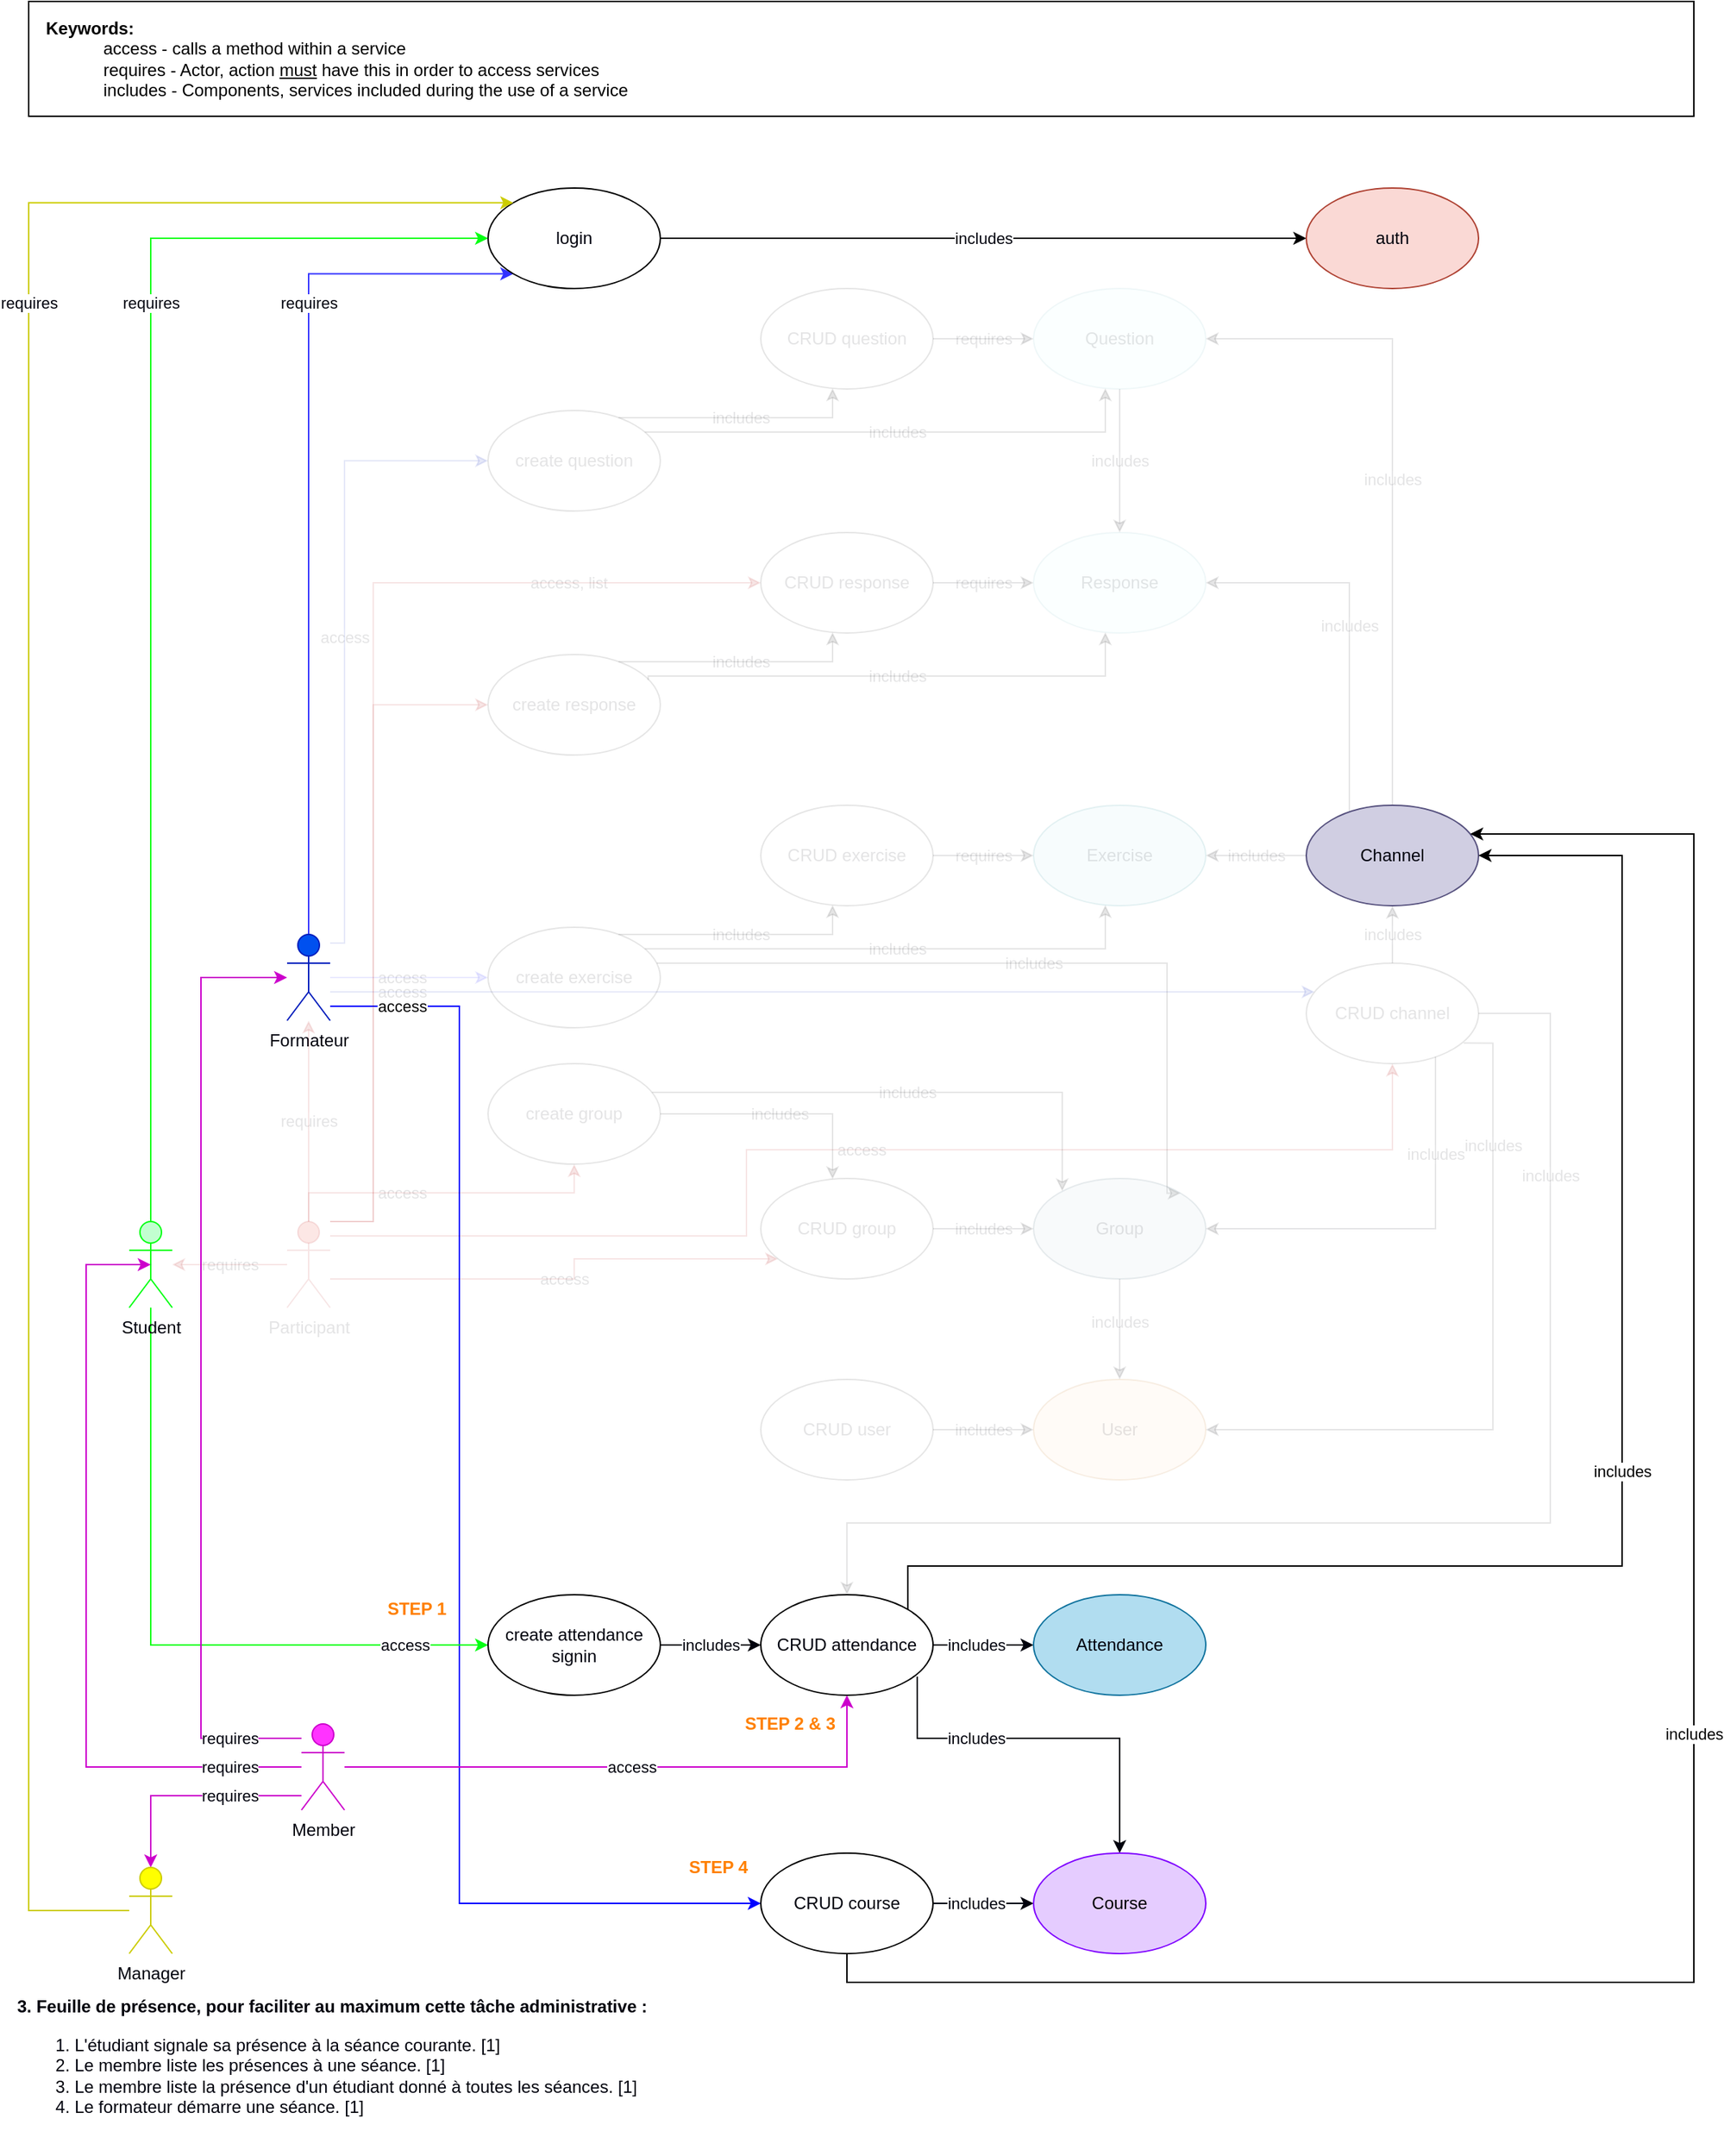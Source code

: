 <mxfile version="14.4.3" type="device"><diagram id="8VB8iuCWq6ncULq7JExO" name="Page-1"><mxGraphModel dx="3184" dy="2364" grid="1" gridSize="10" guides="1" tooltips="1" connect="1" arrows="1" fold="1" page="1" pageScale="1" pageWidth="850" pageHeight="1100" math="0" shadow="0"><root><mxCell id="0"/><mxCell id="1" parent="0"/><mxCell id="kcc16ZzfIbuYTJM_AT6h-113" value="access" style="edgeStyle=orthogonalEdgeStyle;rounded=0;orthogonalLoop=1;jettySize=auto;html=1;strokeColor=#001DBC;fillColor=#0050ef;fillOpacity=10;strokeOpacity=10;fontColor=#00020D;textOpacity=10;" parent="1" source="kcc16ZzfIbuYTJM_AT6h-3" target="kcc16ZzfIbuYTJM_AT6h-62" edge="1"><mxGeometry x="-0.854" relative="1" as="geometry"><Array as="points"><mxPoint x="-410" y="-360"/><mxPoint x="-410" y="-360"/></Array><mxPoint as="offset"/></mxGeometry></mxCell><mxCell id="kcc16ZzfIbuYTJM_AT6h-81" value="create response" style="ellipse;whiteSpace=wrap;html=1;strokeOpacity=10;fillOpacity=10;fontColor=#00020D;textOpacity=10;" parent="1" vertex="1"><mxGeometry x="-400" y="-595" width="120" height="70" as="geometry"/></mxCell><mxCell id="kcc16ZzfIbuYTJM_AT6h-1" value="Exercise" style="ellipse;whiteSpace=wrap;html=1;fillColor=#b0e3e6;strokeColor=#0e8088;fillOpacity=10;strokeOpacity=10;fontColor=#00020D;textOpacity=10;" parent="1" vertex="1"><mxGeometry x="-20" y="-490" width="120" height="70" as="geometry"/></mxCell><mxCell id="kcc16ZzfIbuYTJM_AT6h-30" value="access" style="edgeStyle=orthogonalEdgeStyle;rounded=0;orthogonalLoop=1;jettySize=auto;html=1;fillColor=#dae8fc;strokeColor=#3333FF;fillOpacity=10;strokeOpacity=10;fontColor=#00020D;textOpacity=10;" parent="1" source="kcc16ZzfIbuYTJM_AT6h-3" target="kcc16ZzfIbuYTJM_AT6h-4" edge="1"><mxGeometry x="-0.091" relative="1" as="geometry"><mxPoint as="offset"/></mxGeometry></mxCell><mxCell id="kcc16ZzfIbuYTJM_AT6h-31" style="edgeStyle=orthogonalEdgeStyle;rounded=0;orthogonalLoop=1;jettySize=auto;html=1;fillColor=#dae8fc;strokeColor=#3333FF;entryX=0;entryY=1;entryDx=0;entryDy=0;fillOpacity=100;strokeOpacity=100;fontColor=#00020D;" parent="1" source="kcc16ZzfIbuYTJM_AT6h-3" target="kcc16ZzfIbuYTJM_AT6h-6" edge="1"><mxGeometry relative="1" as="geometry"><Array as="points"><mxPoint x="-525" y="-860"/></Array></mxGeometry></mxCell><mxCell id="kcc16ZzfIbuYTJM_AT6h-52" value="requires" style="edgeLabel;html=1;align=center;verticalAlign=middle;resizable=0;points=[];fillOpacity=10;strokeOpacity=10;fontColor=#00020D;" parent="kcc16ZzfIbuYTJM_AT6h-31" vertex="1" connectable="0"><mxGeometry x="-0.198" y="-2" relative="1" as="geometry"><mxPoint x="-2" y="-198" as="offset"/></mxGeometry></mxCell><mxCell id="kcc16ZzfIbuYTJM_AT6h-76" value="access" style="edgeStyle=orthogonalEdgeStyle;rounded=0;orthogonalLoop=1;jettySize=auto;html=1;strokeColor=#001DBC;fillColor=#0050ef;strokeOpacity=10;fillOpacity=10;fontColor=#00020D;textOpacity=10;" parent="1" source="kcc16ZzfIbuYTJM_AT6h-3" target="kcc16ZzfIbuYTJM_AT6h-74" edge="1"><mxGeometry relative="1" as="geometry"><Array as="points"><mxPoint x="-500" y="-394"/><mxPoint x="-500" y="-730"/></Array></mxGeometry></mxCell><mxCell id="DCwTJGedkJfFXnzm54dH-21" value="access" style="edgeStyle=orthogonalEdgeStyle;rounded=0;orthogonalLoop=1;jettySize=auto;html=1;fontColor=#000000;strokeColor=#0000FF;fillOpacity=100;strokeOpacity=100;" edge="1" parent="1" source="kcc16ZzfIbuYTJM_AT6h-3" target="DCwTJGedkJfFXnzm54dH-5"><mxGeometry x="-0.892" relative="1" as="geometry"><Array as="points"><mxPoint x="-420" y="-350"/><mxPoint x="-420" y="275"/></Array><mxPoint as="offset"/></mxGeometry></mxCell><mxCell id="kcc16ZzfIbuYTJM_AT6h-3" value="Formateur" style="shape=umlActor;verticalLabelPosition=bottom;verticalAlign=top;html=1;outlineConnect=0;align=center;fillColor=#0050ef;strokeColor=#001DBC;fillOpacity=100;strokeOpacity=100;fontColor=#00020D;" parent="1" vertex="1"><mxGeometry x="-540" y="-400" width="30" height="60" as="geometry"/></mxCell><mxCell id="kcc16ZzfIbuYTJM_AT6h-36" value="includes" style="edgeStyle=orthogonalEdgeStyle;rounded=0;orthogonalLoop=1;jettySize=auto;html=1;fillOpacity=10;strokeOpacity=10;fontColor=#00020D;textOpacity=10;" parent="1" source="kcc16ZzfIbuYTJM_AT6h-4" target="kcc16ZzfIbuYTJM_AT6h-1" edge="1"><mxGeometry relative="1" as="geometry"><Array as="points"><mxPoint x="30" y="-390"/></Array></mxGeometry></mxCell><mxCell id="kcc16ZzfIbuYTJM_AT6h-38" value="includes" style="edgeStyle=orthogonalEdgeStyle;rounded=0;orthogonalLoop=1;jettySize=auto;html=1;fillOpacity=10;strokeOpacity=10;fontColor=#00020D;textOpacity=10;" parent="1" source="kcc16ZzfIbuYTJM_AT6h-4" target="kcc16ZzfIbuYTJM_AT6h-16" edge="1"><mxGeometry relative="1" as="geometry"><Array as="points"><mxPoint x="-160" y="-400"/></Array></mxGeometry></mxCell><mxCell id="kcc16ZzfIbuYTJM_AT6h-39" value="includes" style="edgeStyle=orthogonalEdgeStyle;rounded=0;orthogonalLoop=1;jettySize=auto;html=1;entryX=1;entryY=0;entryDx=0;entryDy=0;fillOpacity=10;strokeOpacity=10;fontColor=#00020D;textOpacity=10;" parent="1" source="kcc16ZzfIbuYTJM_AT6h-4" target="kcc16ZzfIbuYTJM_AT6h-8" edge="1"><mxGeometry relative="1" as="geometry"><Array as="points"><mxPoint x="73" y="-380"/></Array></mxGeometry></mxCell><mxCell id="kcc16ZzfIbuYTJM_AT6h-9" value="includes" style="edgeStyle=orthogonalEdgeStyle;rounded=0;orthogonalLoop=1;jettySize=auto;html=1;fillOpacity=100;strokeOpacity=100;fontColor=#00020D;" parent="1" source="kcc16ZzfIbuYTJM_AT6h-6" target="kcc16ZzfIbuYTJM_AT6h-7" edge="1"><mxGeometry relative="1" as="geometry"/></mxCell><mxCell id="kcc16ZzfIbuYTJM_AT6h-6" value="login" style="ellipse;whiteSpace=wrap;html=1;fillOpacity=100;strokeOpacity=100;fontColor=#00020D;" parent="1" vertex="1"><mxGeometry x="-400" y="-920" width="120" height="70" as="geometry"/></mxCell><mxCell id="kcc16ZzfIbuYTJM_AT6h-7" value="&lt;span style=&quot;font-weight: normal&quot;&gt;auth&lt;/span&gt;" style="ellipse;whiteSpace=wrap;html=1;fontStyle=1;fillColor=#fad9d5;strokeColor=#ae4132;fillOpacity=100;strokeOpacity=100;fontColor=#00020D;" parent="1" vertex="1"><mxGeometry x="170" y="-920" width="120" height="70" as="geometry"/></mxCell><mxCell id="kcc16ZzfIbuYTJM_AT6h-49" value="includes" style="edgeStyle=orthogonalEdgeStyle;rounded=0;orthogonalLoop=1;jettySize=auto;html=1;strokeColor=#00020D;fillOpacity=10;strokeOpacity=10;fontColor=#00020D;textOpacity=10;" parent="1" source="kcc16ZzfIbuYTJM_AT6h-8" target="kcc16ZzfIbuYTJM_AT6h-47" edge="1"><mxGeometry x="-0.143" relative="1" as="geometry"><mxPoint x="30" y="-120" as="sourcePoint"/><Array as="points"/><mxPoint as="offset"/></mxGeometry></mxCell><mxCell id="kcc16ZzfIbuYTJM_AT6h-8" value="Group" style="ellipse;whiteSpace=wrap;html=1;fillColor=#bac8d3;strokeColor=#23445d;fillOpacity=10;strokeOpacity=10;fontColor=#00020D;textOpacity=10;" parent="1" vertex="1"><mxGeometry x="-20" y="-230" width="120" height="70" as="geometry"/></mxCell><mxCell id="kcc16ZzfIbuYTJM_AT6h-109" value="requires" style="edgeStyle=orthogonalEdgeStyle;rounded=0;orthogonalLoop=1;jettySize=auto;html=1;strokeColor=#00020D;fillOpacity=10;strokeOpacity=10;fontColor=#00020D;textOpacity=10;" parent="1" source="kcc16ZzfIbuYTJM_AT6h-16" target="kcc16ZzfIbuYTJM_AT6h-1" edge="1"><mxGeometry relative="1" as="geometry"/></mxCell><mxCell id="kcc16ZzfIbuYTJM_AT6h-16" value="CRUD exercise" style="ellipse;whiteSpace=wrap;html=1;fillOpacity=10;strokeOpacity=10;fontColor=#00020D;textOpacity=10;" parent="1" vertex="1"><mxGeometry x="-210" y="-490" width="120" height="70" as="geometry"/></mxCell><mxCell id="kcc16ZzfIbuYTJM_AT6h-22" style="edgeStyle=orthogonalEdgeStyle;rounded=0;orthogonalLoop=1;jettySize=auto;html=1;entryX=0;entryY=0.5;entryDx=0;entryDy=0;fillColor=#d5e8d4;strokeColor=#03FF13;strokeOpacity=100;fillOpacity=100;fontColor=#00020D;" parent="1" source="kcc16ZzfIbuYTJM_AT6h-19" target="kcc16ZzfIbuYTJM_AT6h-6" edge="1"><mxGeometry relative="1" as="geometry"><Array as="points"><mxPoint x="-635" y="-885"/></Array></mxGeometry></mxCell><mxCell id="kcc16ZzfIbuYTJM_AT6h-50" value="requires" style="edgeLabel;html=1;align=center;verticalAlign=middle;resizable=0;points=[];fillOpacity=10;strokeOpacity=10;fontColor=#00020D;" parent="kcc16ZzfIbuYTJM_AT6h-22" vertex="1" connectable="0"><mxGeometry x="-0.153" y="-4" relative="1" as="geometry"><mxPoint x="-4" y="-251" as="offset"/></mxGeometry></mxCell><mxCell id="kcc16ZzfIbuYTJM_AT6h-44" value="&lt;meta charset=&quot;utf-8&quot;&gt;&lt;span style=&quot;font-family: helvetica; font-size: 11px; font-style: normal; font-weight: 400; letter-spacing: normal; text-align: center; text-indent: 0px; text-transform: none; word-spacing: 0px; background-color: rgb(255, 255, 255); display: inline; float: none;&quot;&gt;access&lt;/span&gt;" style="edgeStyle=orthogonalEdgeStyle;rounded=0;orthogonalLoop=1;jettySize=auto;html=1;fillColor=#e51400;strokeColor=#B20000;fillOpacity=10;strokeOpacity=10;fontColor=#00020D;textOpacity=10;" parent="1" source="kcc16ZzfIbuYTJM_AT6h-18" target="kcc16ZzfIbuYTJM_AT6h-26" edge="1"><mxGeometry x="-0.244" relative="1" as="geometry"><Array as="points"><mxPoint x="-525" y="-220"/><mxPoint x="-340" y="-220"/></Array><mxPoint as="offset"/></mxGeometry></mxCell><mxCell id="kcc16ZzfIbuYTJM_AT6h-53" value="requires" style="edgeStyle=orthogonalEdgeStyle;rounded=0;orthogonalLoop=1;jettySize=auto;html=1;strokeColor=#B20000;fillColor=#e51400;fillOpacity=10;strokeOpacity=10;fontColor=#00020D;textOpacity=10;" parent="1" source="kcc16ZzfIbuYTJM_AT6h-18" target="kcc16ZzfIbuYTJM_AT6h-3" edge="1"><mxGeometry relative="1" as="geometry"/></mxCell><mxCell id="kcc16ZzfIbuYTJM_AT6h-54" value="requires" style="edgeStyle=orthogonalEdgeStyle;rounded=0;orthogonalLoop=1;jettySize=auto;html=1;strokeColor=#B20000;fillColor=#e51400;strokeOpacity=10;fillOpacity=10;fontColor=#00020D;textOpacity=10;" parent="1" source="kcc16ZzfIbuYTJM_AT6h-18" target="kcc16ZzfIbuYTJM_AT6h-19" edge="1"><mxGeometry relative="1" as="geometry"/></mxCell><mxCell id="kcc16ZzfIbuYTJM_AT6h-59" value="access" style="edgeStyle=orthogonalEdgeStyle;rounded=0;orthogonalLoop=1;jettySize=auto;html=1;strokeColor=#B20000;fillColor=#e51400;fillOpacity=10;strokeOpacity=10;fontColor=#00020D;textOpacity=10;" parent="1" source="kcc16ZzfIbuYTJM_AT6h-18" target="kcc16ZzfIbuYTJM_AT6h-33" edge="1"><mxGeometry relative="1" as="geometry"><mxPoint x="-510.0" y="-159.996" as="sourcePoint"/><mxPoint x="-210.0" y="-174.276" as="targetPoint"/><Array as="points"><mxPoint x="-340" y="-160"/><mxPoint x="-340" y="-174"/></Array></mxGeometry></mxCell><mxCell id="kcc16ZzfIbuYTJM_AT6h-66" value="access" style="edgeStyle=orthogonalEdgeStyle;rounded=0;orthogonalLoop=1;jettySize=auto;html=1;strokeColor=#B20000;fillColor=#e51400;fillOpacity=10;strokeOpacity=10;fontColor=#00020D;textOpacity=10;" parent="1" source="kcc16ZzfIbuYTJM_AT6h-18" target="kcc16ZzfIbuYTJM_AT6h-62" edge="1"><mxGeometry relative="1" as="geometry"><Array as="points"><mxPoint x="-220" y="-190"/><mxPoint x="-220" y="-250"/><mxPoint x="230" y="-250"/></Array></mxGeometry></mxCell><mxCell id="kcc16ZzfIbuYTJM_AT6h-85" style="edgeStyle=orthogonalEdgeStyle;rounded=0;orthogonalLoop=1;jettySize=auto;html=1;strokeColor=#B20000;fillColor=#e51400;fillOpacity=10;strokeOpacity=10;fontColor=#00020D;textOpacity=10;" parent="1" source="kcc16ZzfIbuYTJM_AT6h-18" target="kcc16ZzfIbuYTJM_AT6h-81" edge="1"><mxGeometry relative="1" as="geometry"><Array as="points"><mxPoint x="-480" y="-200"/><mxPoint x="-480" y="-560"/></Array></mxGeometry></mxCell><mxCell id="kcc16ZzfIbuYTJM_AT6h-87" value="access, list" style="edgeStyle=orthogonalEdgeStyle;rounded=0;orthogonalLoop=1;jettySize=auto;html=1;strokeColor=#B20000;fillColor=#e51400;strokeOpacity=10;fillOpacity=10;fontColor=#00020D;textOpacity=10;" parent="1" source="kcc16ZzfIbuYTJM_AT6h-18" target="kcc16ZzfIbuYTJM_AT6h-82" edge="1"><mxGeometry x="0.639" relative="1" as="geometry"><Array as="points"><mxPoint x="-480" y="-200"/><mxPoint x="-480" y="-645"/></Array><mxPoint as="offset"/></mxGeometry></mxCell><mxCell id="kcc16ZzfIbuYTJM_AT6h-18" value="Participant" style="shape=umlActor;verticalLabelPosition=bottom;verticalAlign=top;html=1;outlineConnect=0;align=center;fillColor=#e51400;strokeColor=#B20000;strokeOpacity=10;fillOpacity=10;fontColor=#00020D;textOpacity=10;" parent="1" vertex="1"><mxGeometry x="-540" y="-200" width="30" height="60" as="geometry"/></mxCell><mxCell id="DCwTJGedkJfFXnzm54dH-2" value="access" style="edgeStyle=orthogonalEdgeStyle;rounded=0;orthogonalLoop=1;jettySize=auto;html=1;fontColor=#00020D;strokeColor=#03FF13;fillOpacity=100;strokeOpacity=100;" edge="1" parent="1" source="kcc16ZzfIbuYTJM_AT6h-19" target="DCwTJGedkJfFXnzm54dH-1"><mxGeometry x="0.75" relative="1" as="geometry"><Array as="points"><mxPoint x="-635" y="95"/></Array><mxPoint as="offset"/></mxGeometry></mxCell><mxCell id="kcc16ZzfIbuYTJM_AT6h-19" value="Student" style="shape=umlActor;verticalLabelPosition=bottom;verticalAlign=top;html=1;outlineConnect=0;align=center;fillColor=#C2FFD0;strokeOpacity=100;fillOpacity=100;fontColor=#00020D;strokeColor=#03FF13;" parent="1" vertex="1"><mxGeometry x="-650" y="-200" width="30" height="60" as="geometry"/></mxCell><mxCell id="kcc16ZzfIbuYTJM_AT6h-34" value="includes" style="edgeStyle=orthogonalEdgeStyle;rounded=0;orthogonalLoop=1;jettySize=auto;html=1;fillOpacity=10;strokeOpacity=10;fontColor=#00020D;textOpacity=10;" parent="1" source="kcc16ZzfIbuYTJM_AT6h-26" target="kcc16ZzfIbuYTJM_AT6h-8" edge="1"><mxGeometry relative="1" as="geometry"><Array as="points"><mxPoint y="-290"/></Array></mxGeometry></mxCell><mxCell id="kcc16ZzfIbuYTJM_AT6h-35" value="includes" style="edgeStyle=orthogonalEdgeStyle;rounded=0;orthogonalLoop=1;jettySize=auto;html=1;fillOpacity=10;strokeOpacity=10;fontColor=#00020D;textOpacity=10;" parent="1" source="kcc16ZzfIbuYTJM_AT6h-26" target="kcc16ZzfIbuYTJM_AT6h-33" edge="1"><mxGeometry relative="1" as="geometry"><Array as="points"><mxPoint x="-160" y="-275"/></Array></mxGeometry></mxCell><mxCell id="kcc16ZzfIbuYTJM_AT6h-26" value="create group" style="ellipse;whiteSpace=wrap;html=1;fillOpacity=10;strokeOpacity=10;fontColor=#00020D;textOpacity=10;" parent="1" vertex="1"><mxGeometry x="-400" y="-310" width="120" height="70" as="geometry"/></mxCell><mxCell id="kcc16ZzfIbuYTJM_AT6h-61" value="includes" style="edgeStyle=orthogonalEdgeStyle;rounded=0;orthogonalLoop=1;jettySize=auto;html=1;strokeColor=#00020D;fillOpacity=10;strokeOpacity=10;fontColor=#00020D;textOpacity=10;" parent="1" source="kcc16ZzfIbuYTJM_AT6h-33" target="kcc16ZzfIbuYTJM_AT6h-8" edge="1"><mxGeometry relative="1" as="geometry"/></mxCell><mxCell id="kcc16ZzfIbuYTJM_AT6h-33" value="CRUD group" style="ellipse;whiteSpace=wrap;html=1;fillOpacity=10;strokeOpacity=10;fontColor=#00020D;textOpacity=10;" parent="1" vertex="1"><mxGeometry x="-210" y="-230" width="120" height="70" as="geometry"/></mxCell><mxCell id="kcc16ZzfIbuYTJM_AT6h-114" value="includes" style="edgeStyle=orthogonalEdgeStyle;rounded=0;orthogonalLoop=1;jettySize=auto;html=1;strokeColor=#00020D;fillOpacity=10;strokeOpacity=10;fontColor=#00020D;textOpacity=10;" parent="1" source="kcc16ZzfIbuYTJM_AT6h-46" target="kcc16ZzfIbuYTJM_AT6h-47" edge="1"><mxGeometry relative="1" as="geometry"/></mxCell><mxCell id="kcc16ZzfIbuYTJM_AT6h-46" value="CRUD user" style="ellipse;whiteSpace=wrap;html=1;fillOpacity=10;strokeOpacity=10;fontColor=#00020D;textOpacity=10;" parent="1" vertex="1"><mxGeometry x="-210" y="-90" width="120" height="70" as="geometry"/></mxCell><mxCell id="kcc16ZzfIbuYTJM_AT6h-47" value="User" style="ellipse;whiteSpace=wrap;html=1;fillColor=#fad7ac;strokeColor=#b46504;fillOpacity=10;strokeOpacity=10;fontColor=#00020D;textOpacity=10;" parent="1" vertex="1"><mxGeometry x="-20" y="-90" width="120" height="70" as="geometry"/></mxCell><mxCell id="kcc16ZzfIbuYTJM_AT6h-56" value="&lt;span&gt;STEP 1&lt;/span&gt;" style="text;html=1;align=center;verticalAlign=middle;resizable=0;points=[];autosize=1;fillOpacity=100;strokeOpacity=100;fontColor=#FF8000;fontStyle=1;" parent="1" vertex="1"><mxGeometry x="-480" y="60" width="60" height="20" as="geometry"/></mxCell><mxCell id="kcc16ZzfIbuYTJM_AT6h-68" value="includes" style="edgeStyle=orthogonalEdgeStyle;rounded=0;orthogonalLoop=1;jettySize=auto;html=1;strokeColor=#00020D;fillOpacity=10;strokeOpacity=10;fontColor=#00020D;textOpacity=10;" parent="1" source="kcc16ZzfIbuYTJM_AT6h-62" target="kcc16ZzfIbuYTJM_AT6h-63" edge="1"><mxGeometry relative="1" as="geometry"/></mxCell><mxCell id="kcc16ZzfIbuYTJM_AT6h-110" value="includes" style="edgeStyle=orthogonalEdgeStyle;rounded=0;orthogonalLoop=1;jettySize=auto;html=1;strokeColor=#00020D;fillOpacity=10;strokeOpacity=10;fontColor=#00020D;textOpacity=10;" parent="1" source="kcc16ZzfIbuYTJM_AT6h-62" target="kcc16ZzfIbuYTJM_AT6h-8" edge="1"><mxGeometry x="-0.515" relative="1" as="geometry"><Array as="points"><mxPoint x="260" y="-345"/><mxPoint x="260" y="-195"/></Array><mxPoint as="offset"/></mxGeometry></mxCell><mxCell id="kcc16ZzfIbuYTJM_AT6h-111" value="includes" style="edgeStyle=orthogonalEdgeStyle;rounded=0;orthogonalLoop=1;jettySize=auto;html=1;strokeColor=#00020D;fillOpacity=10;strokeOpacity=10;fontColor=#00020D;exitX=0.914;exitY=0.795;exitDx=0;exitDy=0;exitPerimeter=0;textOpacity=10;" parent="1" source="kcc16ZzfIbuYTJM_AT6h-62" target="kcc16ZzfIbuYTJM_AT6h-47" edge="1"><mxGeometry x="-0.627" relative="1" as="geometry"><Array as="points"><mxPoint x="300" y="-324"/><mxPoint x="300" y="-55"/></Array><mxPoint as="offset"/></mxGeometry></mxCell><mxCell id="kcc16ZzfIbuYTJM_AT6h-118" value="includes" style="edgeStyle=orthogonalEdgeStyle;rounded=0;orthogonalLoop=1;jettySize=auto;html=1;strokeColor=#00020D;fillOpacity=10;strokeOpacity=10;fontColor=#00020D;textOpacity=10;" parent="1" source="kcc16ZzfIbuYTJM_AT6h-62" target="kcc16ZzfIbuYTJM_AT6h-116" edge="1"><mxGeometry x="-0.655" relative="1" as="geometry"><Array as="points"><mxPoint x="340" y="-345"/><mxPoint x="340" y="10"/><mxPoint x="-150" y="10"/></Array><mxPoint as="offset"/></mxGeometry></mxCell><mxCell id="kcc16ZzfIbuYTJM_AT6h-62" value="CRUD channel" style="ellipse;whiteSpace=wrap;html=1;fillOpacity=10;strokeOpacity=10;fontColor=#00020D;textOpacity=10;" parent="1" vertex="1"><mxGeometry x="170" y="-380" width="120" height="70" as="geometry"/></mxCell><mxCell id="kcc16ZzfIbuYTJM_AT6h-90" value="includes" style="edgeStyle=orthogonalEdgeStyle;rounded=0;orthogonalLoop=1;jettySize=auto;html=1;strokeColor=#00020D;fillOpacity=10;strokeOpacity=10;fontColor=#00020D;textOpacity=10;" parent="1" source="kcc16ZzfIbuYTJM_AT6h-63" target="kcc16ZzfIbuYTJM_AT6h-1" edge="1"><mxGeometry relative="1" as="geometry"/></mxCell><mxCell id="kcc16ZzfIbuYTJM_AT6h-91" value="includes" style="edgeStyle=orthogonalEdgeStyle;rounded=0;orthogonalLoop=1;jettySize=auto;html=1;strokeColor=#00020D;fillOpacity=10;strokeOpacity=10;fontColor=#00020D;textOpacity=10;" parent="1" source="kcc16ZzfIbuYTJM_AT6h-63" target="kcc16ZzfIbuYTJM_AT6h-83" edge="1"><mxGeometry relative="1" as="geometry"><Array as="points"><mxPoint x="200" y="-645"/></Array></mxGeometry></mxCell><mxCell id="kcc16ZzfIbuYTJM_AT6h-92" value="includes" style="edgeStyle=orthogonalEdgeStyle;rounded=0;orthogonalLoop=1;jettySize=auto;html=1;strokeColor=#00020D;fillOpacity=10;strokeOpacity=10;fontColor=#00020D;textOpacity=10;" parent="1" source="kcc16ZzfIbuYTJM_AT6h-63" target="kcc16ZzfIbuYTJM_AT6h-77" edge="1"><mxGeometry relative="1" as="geometry"><Array as="points"><mxPoint x="230" y="-815"/></Array></mxGeometry></mxCell><mxCell id="kcc16ZzfIbuYTJM_AT6h-63" value="Channel" style="ellipse;whiteSpace=wrap;html=1;fillColor=#d0cee2;strokeColor=#56517e;fillOpacity=100;strokeOpacity=100;fontColor=#00020D;" parent="1" vertex="1"><mxGeometry x="170" y="-490" width="120" height="70" as="geometry"/></mxCell><mxCell id="kcc16ZzfIbuYTJM_AT6h-69" value="&lt;div&gt;&lt;div&gt;&lt;b&gt;3. Feuille de présence, pour faciliter au maximum cette tâche administrative :&lt;/b&gt;&lt;/div&gt;&lt;div&gt;&lt;ol&gt;&lt;li&gt;L'étudiant signale sa présence à la séance courante. [1]&lt;/li&gt;&lt;li&gt;Le membre liste les présences à une séance. [1]&lt;/li&gt;&lt;li&gt;Le membre liste la présence d'un étudiant donné à toutes les séances. [1]&lt;/li&gt;&lt;li&gt;Le formateur démarre une séance. [1]&lt;/li&gt;&lt;/ol&gt;&lt;/div&gt;&lt;/div&gt;&lt;div&gt;&lt;br&gt;&lt;/div&gt;" style="text;html=1;align=left;verticalAlign=middle;resizable=0;points=[];autosize=1;fillOpacity=100;strokeOpacity=100;fontColor=#00020D;" parent="1" vertex="1"><mxGeometry x="-730" y="340" width="450" height="110" as="geometry"/></mxCell><mxCell id="kcc16ZzfIbuYTJM_AT6h-71" value="includes" style="edgeStyle=orthogonalEdgeStyle;rounded=0;orthogonalLoop=1;jettySize=auto;html=1;strokeOpacity=10;fillOpacity=10;fontColor=#00020D;textOpacity=10;" parent="1" source="kcc16ZzfIbuYTJM_AT6h-74" target="kcc16ZzfIbuYTJM_AT6h-77" edge="1"><mxGeometry relative="1" as="geometry"><Array as="points"><mxPoint x="30" y="-750"/></Array></mxGeometry></mxCell><mxCell id="kcc16ZzfIbuYTJM_AT6h-72" value="includes" style="edgeStyle=orthogonalEdgeStyle;rounded=0;orthogonalLoop=1;jettySize=auto;html=1;fillOpacity=10;strokeOpacity=10;fontColor=#00020D;textOpacity=10;" parent="1" source="kcc16ZzfIbuYTJM_AT6h-74" target="kcc16ZzfIbuYTJM_AT6h-75" edge="1"><mxGeometry relative="1" as="geometry"><Array as="points"><mxPoint x="-160" y="-760"/></Array></mxGeometry></mxCell><mxCell id="kcc16ZzfIbuYTJM_AT6h-74" value="create question" style="ellipse;whiteSpace=wrap;html=1;strokeOpacity=10;fillOpacity=10;fontColor=#00020D;textOpacity=10;" parent="1" vertex="1"><mxGeometry x="-400" y="-765" width="120" height="70" as="geometry"/></mxCell><mxCell id="kcc16ZzfIbuYTJM_AT6h-107" value="requires" style="edgeStyle=orthogonalEdgeStyle;rounded=0;orthogonalLoop=1;jettySize=auto;html=1;strokeColor=#00020D;strokeOpacity=10;fillOpacity=10;fontColor=#00020D;textOpacity=10;" parent="1" source="kcc16ZzfIbuYTJM_AT6h-75" target="kcc16ZzfIbuYTJM_AT6h-77" edge="1"><mxGeometry relative="1" as="geometry"/></mxCell><mxCell id="kcc16ZzfIbuYTJM_AT6h-75" value="CRUD question" style="ellipse;whiteSpace=wrap;html=1;strokeOpacity=10;fillOpacity=10;fontColor=#00020D;textOpacity=10;" parent="1" vertex="1"><mxGeometry x="-210" y="-850" width="120" height="70" as="geometry"/></mxCell><mxCell id="kcc16ZzfIbuYTJM_AT6h-84" value="includes" style="edgeStyle=orthogonalEdgeStyle;rounded=0;orthogonalLoop=1;jettySize=auto;html=1;strokeColor=#00020D;fillOpacity=10;strokeOpacity=10;fontColor=#00020D;textOpacity=10;" parent="1" source="kcc16ZzfIbuYTJM_AT6h-77" target="kcc16ZzfIbuYTJM_AT6h-83" edge="1"><mxGeometry relative="1" as="geometry"><mxPoint as="offset"/></mxGeometry></mxCell><mxCell id="kcc16ZzfIbuYTJM_AT6h-77" value="Question" style="ellipse;whiteSpace=wrap;html=1;fillColor=#D9F9FF;strokeColor=#76ADB5;fillOpacity=10;strokeOpacity=10;fontColor=#00020D;textOpacity=10;" parent="1" vertex="1"><mxGeometry x="-20" y="-850" width="120" height="70" as="geometry"/></mxCell><mxCell id="kcc16ZzfIbuYTJM_AT6h-79" value="includes" style="edgeStyle=orthogonalEdgeStyle;rounded=0;orthogonalLoop=1;jettySize=auto;html=1;exitX=0.93;exitY=0.254;exitDx=0;exitDy=0;exitPerimeter=0;strokeOpacity=10;fillOpacity=10;fontColor=#00020D;textOpacity=10;" parent="1" source="kcc16ZzfIbuYTJM_AT6h-81" target="kcc16ZzfIbuYTJM_AT6h-83" edge="1"><mxGeometry relative="1" as="geometry"><Array as="points"><mxPoint x="-288" y="-580"/><mxPoint x="30" y="-580"/></Array></mxGeometry></mxCell><mxCell id="kcc16ZzfIbuYTJM_AT6h-80" value="includes" style="edgeStyle=orthogonalEdgeStyle;rounded=0;orthogonalLoop=1;jettySize=auto;html=1;fillOpacity=10;strokeOpacity=10;fontColor=#00020D;textOpacity=10;" parent="1" source="kcc16ZzfIbuYTJM_AT6h-81" target="kcc16ZzfIbuYTJM_AT6h-82" edge="1"><mxGeometry relative="1" as="geometry"><Array as="points"><mxPoint x="-160" y="-590"/></Array></mxGeometry></mxCell><mxCell id="kcc16ZzfIbuYTJM_AT6h-108" value="requires" style="edgeStyle=orthogonalEdgeStyle;rounded=0;orthogonalLoop=1;jettySize=auto;html=1;strokeColor=#00020D;strokeOpacity=10;fillOpacity=10;fontColor=#00020D;textOpacity=10;" parent="1" source="kcc16ZzfIbuYTJM_AT6h-82" target="kcc16ZzfIbuYTJM_AT6h-83" edge="1"><mxGeometry relative="1" as="geometry"/></mxCell><mxCell id="kcc16ZzfIbuYTJM_AT6h-82" value="CRUD response" style="ellipse;whiteSpace=wrap;html=1;strokeOpacity=10;fillOpacity=10;fontColor=#00020D;textOpacity=10;" parent="1" vertex="1"><mxGeometry x="-210" y="-680" width="120" height="70" as="geometry"/></mxCell><mxCell id="kcc16ZzfIbuYTJM_AT6h-83" value="Response" style="ellipse;whiteSpace=wrap;html=1;fillColor=#D9F9FF;strokeColor=#76ADB5;fillOpacity=10;strokeOpacity=10;fontColor=#00020D;textOpacity=10;" parent="1" vertex="1"><mxGeometry x="-20" y="-680" width="120" height="70" as="geometry"/></mxCell><mxCell id="kcc16ZzfIbuYTJM_AT6h-4" value="create exercise" style="ellipse;whiteSpace=wrap;html=1;fillOpacity=10;strokeOpacity=10;fontColor=#00020D;textOpacity=10;" parent="1" vertex="1"><mxGeometry x="-400" y="-405" width="120" height="70" as="geometry"/></mxCell><mxCell id="kcc16ZzfIbuYTJM_AT6h-115" value="includes" style="edgeStyle=orthogonalEdgeStyle;rounded=0;orthogonalLoop=1;jettySize=auto;html=1;strokeColor=#00020D;fillOpacity=100;strokeOpacity=100;fontColor=#00020D;" parent="1" source="kcc16ZzfIbuYTJM_AT6h-116" target="kcc16ZzfIbuYTJM_AT6h-117" edge="1"><mxGeometry x="-0.143" relative="1" as="geometry"><mxPoint as="offset"/></mxGeometry></mxCell><mxCell id="DCwTJGedkJfFXnzm54dH-7" value="includes" style="edgeStyle=orthogonalEdgeStyle;rounded=0;orthogonalLoop=1;jettySize=auto;html=1;strokeColor=#00020D;fontColor=#00020D;exitX=0.908;exitY=0.814;exitDx=0;exitDy=0;exitPerimeter=0;fillOpacity=100;strokeOpacity=100;" edge="1" parent="1" source="kcc16ZzfIbuYTJM_AT6h-116" target="DCwTJGedkJfFXnzm54dH-6"><mxGeometry x="-0.364" relative="1" as="geometry"><Array as="points"><mxPoint x="-101" y="160"/><mxPoint x="40" y="160"/></Array><mxPoint as="offset"/></mxGeometry></mxCell><mxCell id="DCwTJGedkJfFXnzm54dH-19" value="includes" style="edgeStyle=orthogonalEdgeStyle;rounded=0;orthogonalLoop=1;jettySize=auto;html=1;exitX=1;exitY=0;exitDx=0;exitDy=0;fillOpacity=100;strokeOpacity=100;" edge="1" parent="1" source="kcc16ZzfIbuYTJM_AT6h-116" target="kcc16ZzfIbuYTJM_AT6h-63"><mxGeometry x="0.058" relative="1" as="geometry"><Array as="points"><mxPoint x="-108" y="40"/><mxPoint x="390" y="40"/><mxPoint x="390" y="-455"/></Array><mxPoint as="offset"/></mxGeometry></mxCell><mxCell id="kcc16ZzfIbuYTJM_AT6h-116" value="CRUD attendance" style="ellipse;whiteSpace=wrap;html=1;fillOpacity=100;strokeOpacity=100;fontColor=#00020D;" parent="1" vertex="1"><mxGeometry x="-210" y="60" width="120" height="70" as="geometry"/></mxCell><mxCell id="kcc16ZzfIbuYTJM_AT6h-117" value="Attendance" style="ellipse;whiteSpace=wrap;html=1;fillColor=#b1ddf0;strokeColor=#10739e;fillOpacity=100;strokeOpacity=100;fontColor=#00020D;" parent="1" vertex="1"><mxGeometry x="-20" y="60" width="120" height="70" as="geometry"/></mxCell><mxCell id="DCwTJGedkJfFXnzm54dH-3" value="includes" style="edgeStyle=orthogonalEdgeStyle;rounded=0;orthogonalLoop=1;jettySize=auto;html=1;fontColor=#00020D;strokeColor=#00020D;fillOpacity=100;strokeOpacity=100;" edge="1" parent="1" source="DCwTJGedkJfFXnzm54dH-1" target="kcc16ZzfIbuYTJM_AT6h-116"><mxGeometry relative="1" as="geometry"/></mxCell><mxCell id="DCwTJGedkJfFXnzm54dH-1" value="create attendance signin" style="ellipse;whiteSpace=wrap;html=1;fillOpacity=100;strokeOpacity=100;fontColor=#00020D;" vertex="1" parent="1"><mxGeometry x="-400" y="60" width="120" height="70" as="geometry"/></mxCell><mxCell id="DCwTJGedkJfFXnzm54dH-4" value="includes" style="edgeStyle=orthogonalEdgeStyle;rounded=0;orthogonalLoop=1;jettySize=auto;html=1;strokeColor=#00020D;fillOpacity=100;strokeOpacity=100;fontColor=#00020D;" edge="1" parent="1" source="DCwTJGedkJfFXnzm54dH-5" target="DCwTJGedkJfFXnzm54dH-6"><mxGeometry x="-0.143" relative="1" as="geometry"><mxPoint as="offset"/></mxGeometry></mxCell><mxCell id="DCwTJGedkJfFXnzm54dH-20" value="includes" style="edgeStyle=orthogonalEdgeStyle;rounded=0;orthogonalLoop=1;jettySize=auto;html=1;strokeColor=#000000;fontColor=#000000;fillOpacity=100;strokeOpacity=100;" edge="1" parent="1" source="DCwTJGedkJfFXnzm54dH-5" target="kcc16ZzfIbuYTJM_AT6h-63"><mxGeometry relative="1" as="geometry"><Array as="points"><mxPoint x="-150" y="330"/><mxPoint x="440" y="330"/><mxPoint x="440" y="-470"/></Array></mxGeometry></mxCell><mxCell id="DCwTJGedkJfFXnzm54dH-5" value="CRUD course" style="ellipse;whiteSpace=wrap;html=1;fillOpacity=100;strokeOpacity=100;fontColor=#00020D;" vertex="1" parent="1"><mxGeometry x="-210" y="240" width="120" height="70" as="geometry"/></mxCell><mxCell id="DCwTJGedkJfFXnzm54dH-6" value="Course" style="ellipse;whiteSpace=wrap;html=1;fillOpacity=100;strokeOpacity=100;fillColor=#E5CCFF;strokeColor=#7F00FF;" vertex="1" parent="1"><mxGeometry x="-20" y="240" width="120" height="70" as="geometry"/></mxCell><mxCell id="DCwTJGedkJfFXnzm54dH-10" value="requires" style="edgeStyle=orthogonalEdgeStyle;rounded=0;orthogonalLoop=1;jettySize=auto;html=1;entryX=0.5;entryY=0.5;entryDx=0;entryDy=0;entryPerimeter=0;fontColor=#00020D;strokeColor=#CC00CC;fillOpacity=100;strokeOpacity=100;" edge="1" parent="1" source="DCwTJGedkJfFXnzm54dH-8" target="kcc16ZzfIbuYTJM_AT6h-19"><mxGeometry x="-0.817" relative="1" as="geometry"><Array as="points"><mxPoint x="-680" y="180"/><mxPoint x="-680" y="-170"/></Array><mxPoint as="offset"/></mxGeometry></mxCell><mxCell id="DCwTJGedkJfFXnzm54dH-12" value="requires" style="edgeStyle=orthogonalEdgeStyle;rounded=0;orthogonalLoop=1;jettySize=auto;html=1;strokeColor=#CC00CC;fontColor=#00020D;fillOpacity=100;strokeOpacity=100;" edge="1" parent="1" source="DCwTJGedkJfFXnzm54dH-8" target="DCwTJGedkJfFXnzm54dH-11"><mxGeometry x="-0.355" relative="1" as="geometry"><Array as="points"><mxPoint x="-635" y="200"/></Array><mxPoint as="offset"/></mxGeometry></mxCell><mxCell id="DCwTJGedkJfFXnzm54dH-14" value="requires" style="edgeStyle=orthogonalEdgeStyle;rounded=0;orthogonalLoop=1;jettySize=auto;html=1;strokeColor=#CC00CC;fontColor=#00020D;fillOpacity=100;strokeOpacity=100;" edge="1" parent="1" source="DCwTJGedkJfFXnzm54dH-8" target="kcc16ZzfIbuYTJM_AT6h-3"><mxGeometry x="-0.849" relative="1" as="geometry"><Array as="points"><mxPoint x="-600" y="160"/><mxPoint x="-600" y="-370"/></Array><mxPoint as="offset"/></mxGeometry></mxCell><mxCell id="DCwTJGedkJfFXnzm54dH-16" value="access" style="edgeStyle=orthogonalEdgeStyle;rounded=0;orthogonalLoop=1;jettySize=auto;html=1;fontColor=#00020D;strokeColor=#CC00CC;fillOpacity=100;strokeOpacity=100;" edge="1" parent="1" source="DCwTJGedkJfFXnzm54dH-8" target="kcc16ZzfIbuYTJM_AT6h-116"><mxGeometry relative="1" as="geometry"/></mxCell><mxCell id="DCwTJGedkJfFXnzm54dH-8" value="Member" style="shape=umlActor;verticalLabelPosition=bottom;verticalAlign=top;html=1;outlineConnect=0;align=center;strokeOpacity=100;fillOpacity=100;fontColor=#00020D;fillColor=#FF33FF;strokeColor=#CC00CC;" vertex="1" parent="1"><mxGeometry x="-530" y="150" width="30" height="60" as="geometry"/></mxCell><mxCell id="DCwTJGedkJfFXnzm54dH-15" value="requires" style="edgeStyle=orthogonalEdgeStyle;rounded=0;orthogonalLoop=1;jettySize=auto;html=1;entryX=0;entryY=0;entryDx=0;entryDy=0;fontColor=#00020D;strokeColor=#CCCC00;fillOpacity=100;strokeOpacity=100;" edge="1" parent="1" source="DCwTJGedkJfFXnzm54dH-11" target="kcc16ZzfIbuYTJM_AT6h-6"><mxGeometry x="0.49" relative="1" as="geometry"><Array as="points"><mxPoint x="-720" y="280"/><mxPoint x="-720" y="-910"/></Array><mxPoint as="offset"/></mxGeometry></mxCell><mxCell id="DCwTJGedkJfFXnzm54dH-11" value="Manager" style="shape=umlActor;verticalLabelPosition=bottom;verticalAlign=top;html=1;outlineConnect=0;align=center;strokeOpacity=100;fillOpacity=100;fontColor=#00020D;fillColor=#FFFF00;strokeColor=#CCCC00;" vertex="1" parent="1"><mxGeometry x="-650" y="250" width="30" height="60" as="geometry"/></mxCell><mxCell id="DCwTJGedkJfFXnzm54dH-17" value="&lt;span&gt;STEP 2 &amp;amp; 3&lt;/span&gt;" style="text;html=1;align=center;verticalAlign=middle;resizable=0;points=[];autosize=1;fillOpacity=10;strokeOpacity=10;fontColor=#FF8000;fontStyle=1;" vertex="1" parent="1"><mxGeometry x="-230" y="140" width="80" height="20" as="geometry"/></mxCell><mxCell id="DCwTJGedkJfFXnzm54dH-22" value="&lt;span&gt;STEP 4&lt;/span&gt;" style="text;html=1;align=center;verticalAlign=middle;resizable=0;points=[];autosize=1;fillOpacity=100;strokeOpacity=100;fontColor=#FF8000;fontStyle=1;" vertex="1" parent="1"><mxGeometry x="-270" y="240" width="60" height="20" as="geometry"/></mxCell><mxCell id="DCwTJGedkJfFXnzm54dH-29" value="" style="whiteSpace=wrap;html=1;align=center;" vertex="1" parent="1"><mxGeometry x="-720" y="-1050" width="1160" height="80" as="geometry"/></mxCell><mxCell id="DCwTJGedkJfFXnzm54dH-28" value="&lt;b&gt;Keywords:&lt;br&gt;&lt;/b&gt;&lt;blockquote style=&quot;margin: 0 0 0 40px ; border: none ; padding: 0px&quot;&gt;access - calls a method within a service&lt;/blockquote&gt;&lt;blockquote style=&quot;margin: 0 0 0 40px ; border: none ; padding: 0px&quot;&gt;&lt;blockquote style=&quot;margin: 0 0 0 40px ; border: none ; padding: 0px&quot;&gt;&lt;/blockquote&gt;&lt;/blockquote&gt;&lt;blockquote style=&quot;margin: 0 0 0 40px ; border: none ; padding: 0px&quot;&gt;&lt;blockquote style=&quot;margin: 0 0 0 40px ; border: none ; padding: 0px&quot;&gt;&lt;/blockquote&gt;&lt;/blockquote&gt;&lt;blockquote style=&quot;margin: 0 0 0 40px ; border: none ; padding: 0px&quot;&gt;requires - Actor, action &lt;u&gt;must&lt;/u&gt; have this in order to access services&amp;nbsp;&lt;br&gt;includes - Components, services included during the use of a service&lt;/blockquote&gt;" style="text;html=1;align=left;verticalAlign=middle;resizable=0;points=[];autosize=1;fontColor=#000000;" vertex="1" parent="1"><mxGeometry x="-710" y="-1040" width="420" height="60" as="geometry"/></mxCell></root></mxGraphModel></diagram></mxfile>